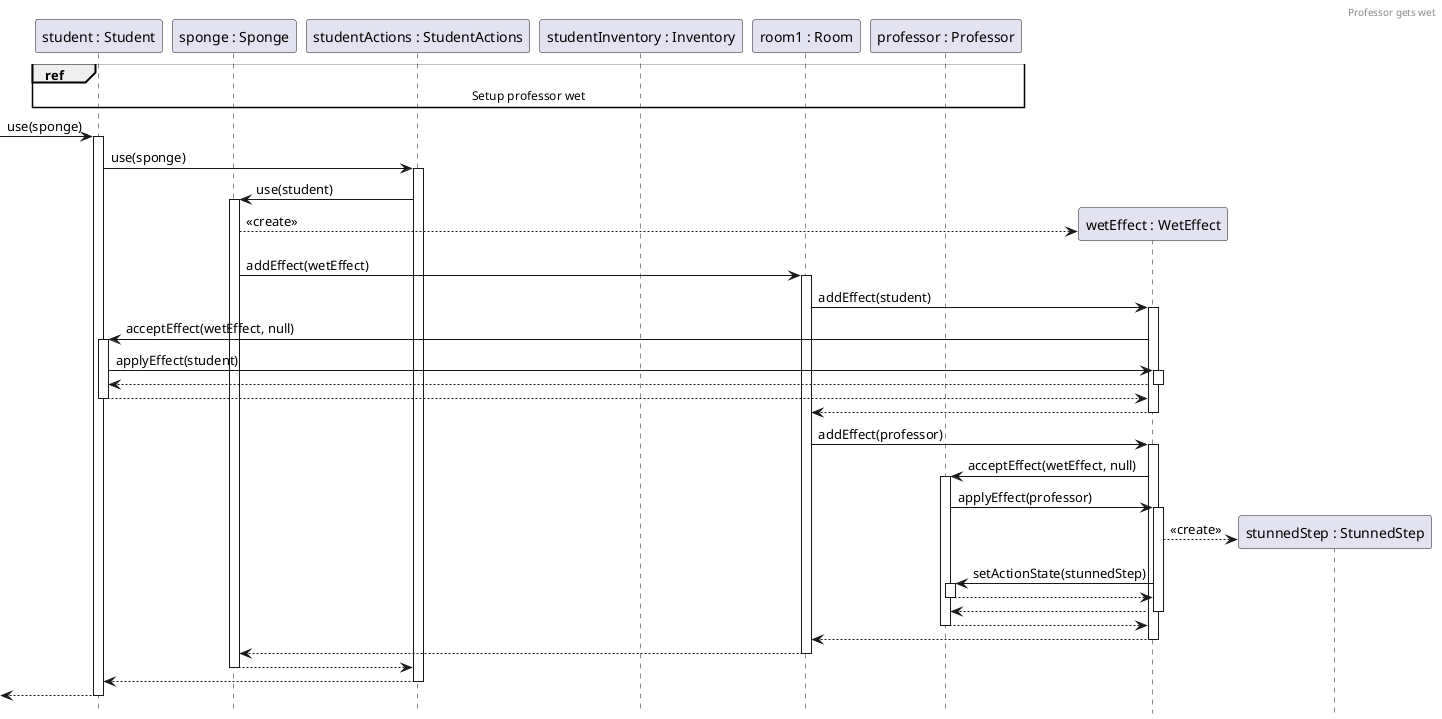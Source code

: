 @startuml ProfessorWet
header Professor gets wet
hide footbox

participant Student as "student : Student"
participant Sponge as "sponge : Sponge"
participant Action as "studentActions : StudentActions"
participant Inventory as "studentInventory : Inventory"
participant Room as "room1 : Room"
participant Professor as "professor : Professor"

ref over Student, Professor : Setup professor wet

-> Student++ : use(sponge)
Student -> Action ++ : use(sponge)
Action -> Sponge++ : use(student)

create RoomEffect as "wetEffect : WetEffect"
Sponge --> RoomEffect: <<create>>
Sponge -> Room++: addEffect(wetEffect)
Room -> RoomEffect ++ : addEffect(student)
RoomEffect -> Student++: acceptEffect(wetEffect, null)
Student -> RoomEffect++: applyEffect(student)

return
return
return


Room -> RoomEffect++: addEffect(professor)
RoomEffect -> Professor++: acceptEffect(wetEffect, null)
Professor -> RoomEffect++: applyEffect(professor)
create State as "stunnedStep : StunnedStep"
RoomEffect --> State: <<create>>
RoomEffect -> Professor++: setActionState(stunnedStep)
' Van-e itt setNextState? Vagy az hogy működik, vagy mi? xd
return
return
return
return

return
return
return
return

@enduml